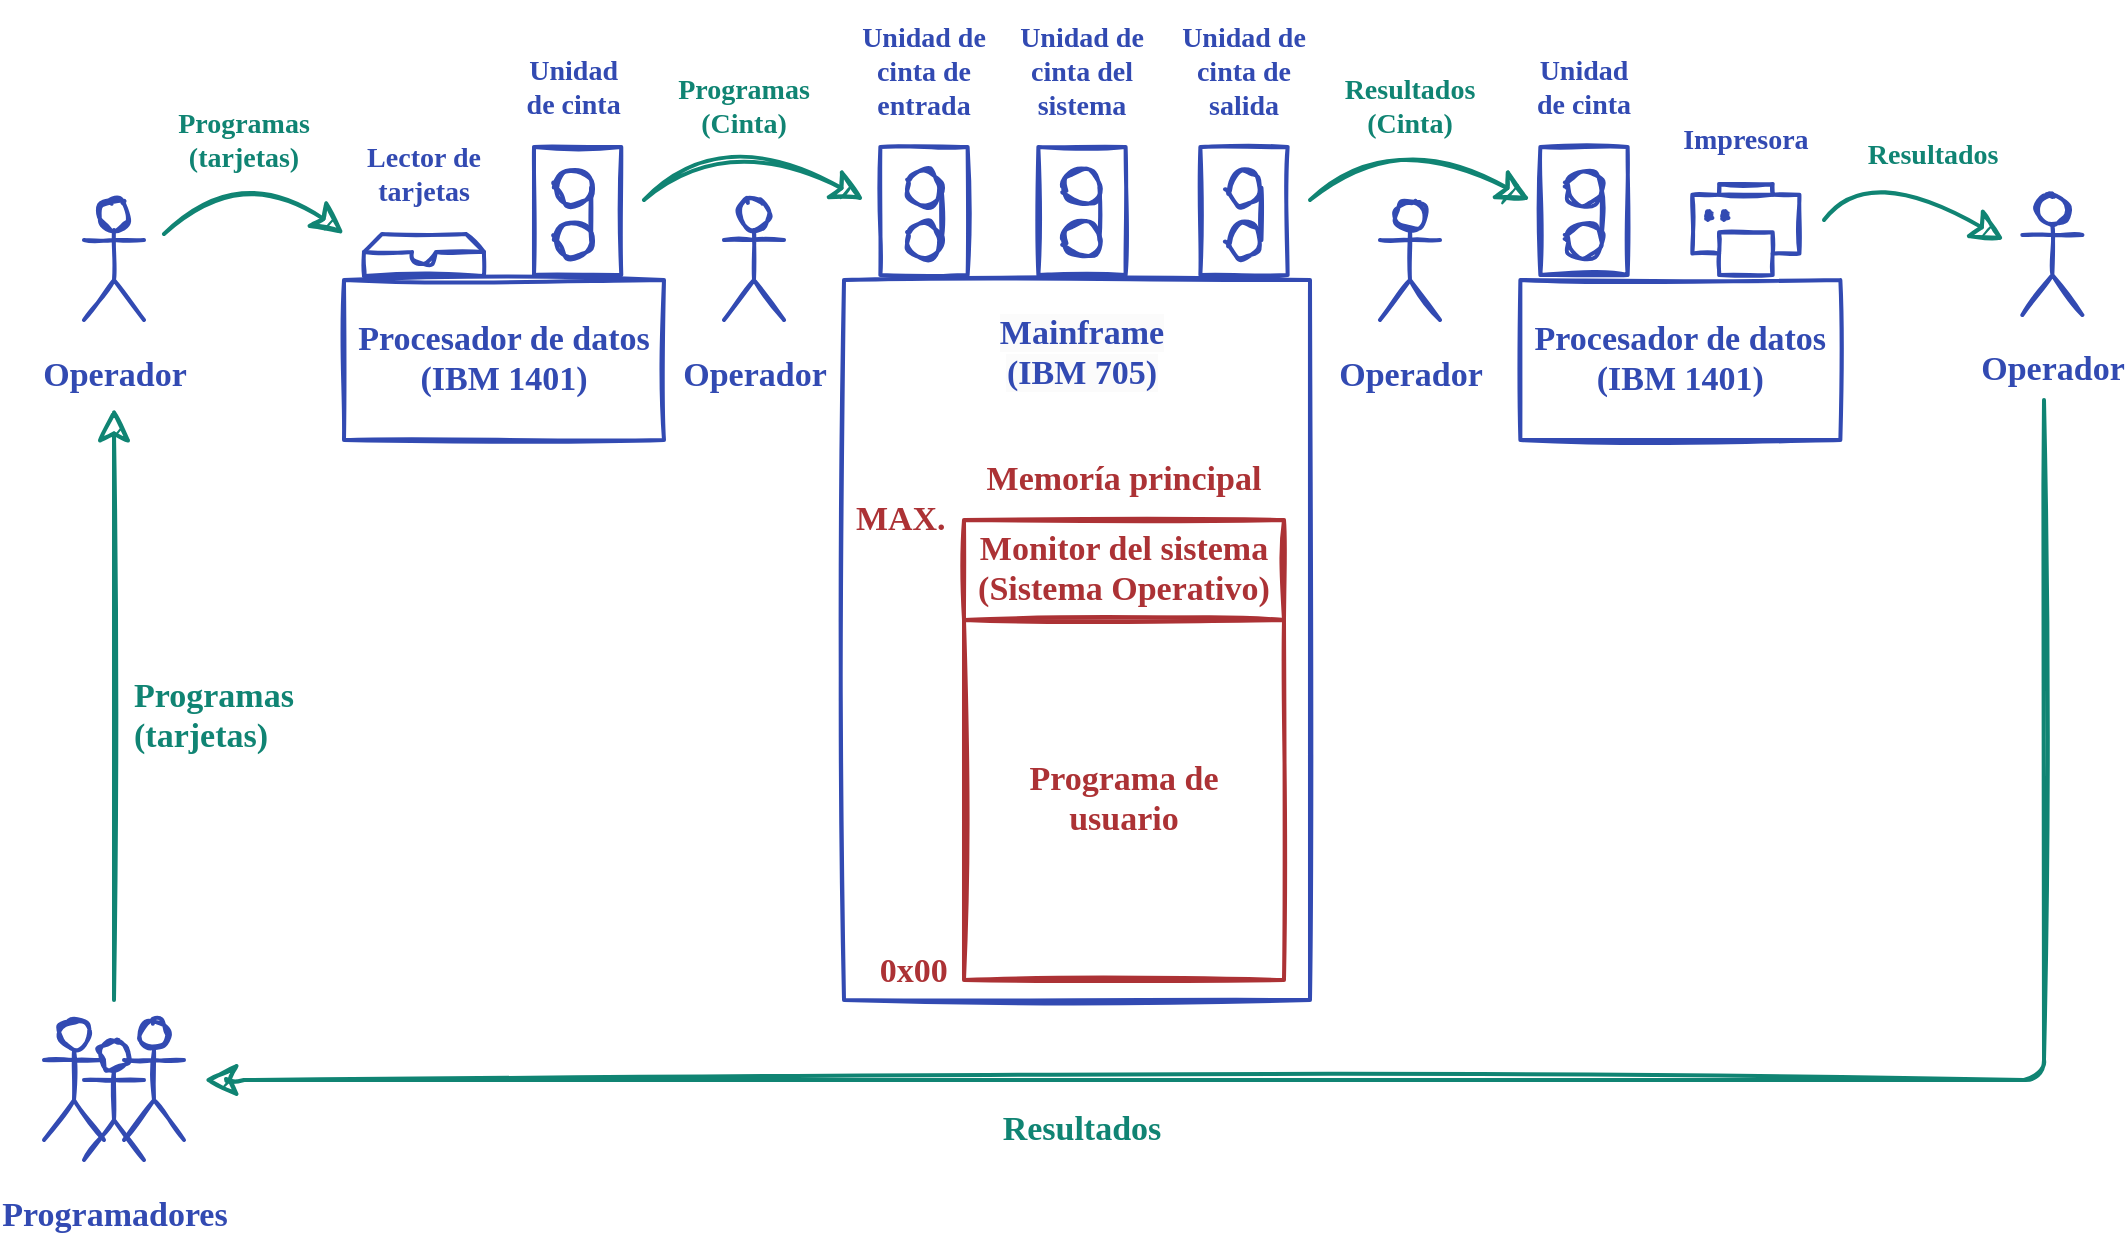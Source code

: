 <mxfile version="21.6.2" type="google">
  <diagram id="akEowiJKr_ScigKzrRVM" name="Page-1">
    <mxGraphModel grid="1" page="1" gridSize="10" guides="1" tooltips="1" connect="1" arrows="1" fold="1" pageScale="1" pageWidth="689" pageHeight="517" math="0" shadow="0">
      <root>
        <mxCell id="0" />
        <mxCell id="1" parent="0" />
        <mxCell id="sWU3HoQSWjazAfJwylr_-47" style="rounded=0;orthogonalLoop=1;jettySize=auto;html=1;endArrow=classic;fontSize=17;fontFamily=Ink Free;strokeColor=#108473;fontColor=#AC3235;strokeWidth=2;sketch=1;endSize=12;endFill=1;startSize=12;startArrow=none;startFill=0;spacingBottom=5;fontStyle=1;" edge="1" parent="1">
          <mxGeometry relative="1" as="geometry">
            <mxPoint x="55" y="1030" as="sourcePoint" />
            <mxPoint x="55" y="734" as="targetPoint" />
          </mxGeometry>
        </mxCell>
        <mxCell id="sWU3HoQSWjazAfJwylr_-2" value="Programadores&lt;br&gt;" style="shape=umlActor;verticalLabelPosition=bottom;verticalAlign=middle;html=1;fontSize=17;fontFamily=Ink Free;fillColor=none;strokeColor=#324AB2;fontColor=#324AB2;rounded=0;shadow=0;sketch=1;strokeWidth=2;spacing=20;fontStyle=1;spacingBottom=5;" vertex="1" parent="1">
          <mxGeometry x="40" y="1050" width="30" height="60" as="geometry" />
        </mxCell>
        <mxCell id="sWU3HoQSWjazAfJwylr_-50" style="orthogonalLoop=1;jettySize=auto;html=1;entryX=0;entryY=1;entryDx=0;entryDy=0;fontSize=17;fontFamily=Ink Free;strokeColor=#108473;fontColor=#AC3235;strokeWidth=2;sketch=1;endSize=12;endFill=1;startSize=12;startArrow=none;startFill=0;spacingBottom=5;fontStyle=1;curved=1;" edge="1" parent="1" target="sWU3HoQSWjazAfJwylr_-25">
          <mxGeometry relative="1" as="geometry">
            <mxPoint x="80" y="647" as="sourcePoint" />
            <Array as="points">
              <mxPoint x="120" y="610" />
            </Array>
          </mxGeometry>
        </mxCell>
        <mxCell id="sWU3HoQSWjazAfJwylr_-5" value="Operador" style="shape=umlActor;verticalLabelPosition=bottom;verticalAlign=middle;html=1;fontSize=17;fontFamily=Ink Free;fillColor=none;strokeColor=#324AB2;fontColor=#324AB2;rounded=0;shadow=0;sketch=1;strokeWidth=2;spacing=20;fontStyle=1;spacingBottom=5;" vertex="1" parent="1">
          <mxGeometry x="40" y="630" width="30" height="60" as="geometry" />
        </mxCell>
        <mxCell id="sWU3HoQSWjazAfJwylr_-8" value="" style="html=1;verticalLabelPosition=bottom;align=center;labelBackgroundColor=#ffffff;verticalAlign=middle;strokeWidth=2;strokeColor=#324AB2;shadow=0;dashed=0;shape=mxgraph.ios7.icons.printer;fontSize=17;fontFamily=Ink Free;fillColor=none;fontColor=#324AB2;rounded=0;sketch=1;spacing=20;fontStyle=1;spacingBottom=5;" vertex="1" parent="1">
          <mxGeometry x="844.18" y="622" width="53.53" height="45.5" as="geometry" />
        </mxCell>
        <mxCell id="sWU3HoQSWjazAfJwylr_-12" value="" style="html=1;verticalLabelPosition=bottom;align=center;labelBackgroundColor=#ffffff;verticalAlign=middle;strokeWidth=2;strokeColor=#324AB2;shadow=0;dashed=0;shape=mxgraph.ios7.icons.storage;fontSize=17;fontFamily=Ink Free;fillColor=none;fontColor=#324AB2;rounded=0;sketch=1;spacing=20;fontStyle=1;spacingBottom=5;" vertex="1" parent="1">
          <mxGeometry x="180" y="647" width="60" height="21" as="geometry" />
        </mxCell>
        <mxCell id="sWU3HoQSWjazAfJwylr_-14" value="Procesador de datos&#xa;(IBM 1401)" style="rounded=0;shadow=0;sketch=1;strokeWidth=2;fillColor=none;fontFamily=Ink Free;fontSize=17;spacing=20;strokeColor=#324AB2;fontColor=#324AB2;fontStyle=1;spacingBottom=5;" vertex="1" parent="1">
          <mxGeometry x="170" y="670" width="160" height="80" as="geometry" />
        </mxCell>
        <mxCell id="sWU3HoQSWjazAfJwylr_-18" value="" style="group" connectable="0" vertex="1" parent="1">
          <mxGeometry x="263" y="603.5" width="43.64" height="64" as="geometry" />
        </mxCell>
        <mxCell id="sWU3HoQSWjazAfJwylr_-16" value="" style="rounded=0;shadow=0;sketch=1;strokeWidth=2;fillColor=none;fontFamily=Ink Free;fontSize=17;spacing=20;strokeColor=#324AB2;fontColor=#324AB2;fontStyle=1;spacingBottom=5;" vertex="1" parent="sWU3HoQSWjazAfJwylr_-18">
          <mxGeometry x="2" width="43.64" height="64" as="geometry" />
        </mxCell>
        <mxCell id="sWU3HoQSWjazAfJwylr_-17" value="" style="html=1;verticalLabelPosition=bottom;align=center;labelBackgroundColor=#ffffff;verticalAlign=middle;strokeWidth=2;strokeColor=#324AB2;shadow=0;dashed=0;shape=mxgraph.ios7.icons.tape;pointerEvents=1;fontSize=17;fontFamily=Ink Free;fillColor=none;fontColor=#324AB2;rounded=0;sketch=1;spacing=20;fontStyle=1;spacingBottom=5;rotation=-90;" vertex="1" parent="sWU3HoQSWjazAfJwylr_-18">
          <mxGeometry y="24.727" width="43.64" height="17.455" as="geometry" />
        </mxCell>
        <mxCell id="sWU3HoQSWjazAfJwylr_-20" value="Procesador de datos&#xa;(IBM 1401)" style="rounded=0;shadow=0;sketch=1;strokeWidth=2;fillColor=none;fontFamily=Ink Free;fontSize=17;spacing=20;strokeColor=#324AB2;fontColor=#324AB2;fontStyle=1;spacingBottom=5;" vertex="1" parent="1">
          <mxGeometry x="758.18" y="670" width="160" height="80" as="geometry" />
        </mxCell>
        <mxCell id="sWU3HoQSWjazAfJwylr_-21" value="" style="group" connectable="0" vertex="1" parent="1">
          <mxGeometry x="768.18" y="603.5" width="43.64" height="64" as="geometry" />
        </mxCell>
        <mxCell id="sWU3HoQSWjazAfJwylr_-22" value="" style="rounded=0;shadow=0;sketch=1;strokeWidth=2;fillColor=none;fontFamily=Ink Free;fontSize=17;spacing=20;strokeColor=#324AB2;fontColor=#324AB2;fontStyle=1;spacingBottom=5;" vertex="1" parent="sWU3HoQSWjazAfJwylr_-21">
          <mxGeometry width="43.64" height="64" as="geometry" />
        </mxCell>
        <mxCell id="sWU3HoQSWjazAfJwylr_-23" value="" style="html=1;verticalLabelPosition=bottom;align=center;labelBackgroundColor=#ffffff;verticalAlign=middle;strokeWidth=2;strokeColor=#324AB2;shadow=0;dashed=0;shape=mxgraph.ios7.icons.tape;pointerEvents=1;fontSize=17;fontFamily=Ink Free;fillColor=none;fontColor=#324AB2;rounded=0;sketch=1;spacing=20;fontStyle=1;spacingBottom=5;rotation=-90;" vertex="1" parent="sWU3HoQSWjazAfJwylr_-21">
          <mxGeometry y="24.727" width="43.64" height="17.455" as="geometry" />
        </mxCell>
        <mxCell id="sWU3HoQSWjazAfJwylr_-25" value="Lector de&#xa;tarjetas" style="rounded=0;shadow=0;sketch=1;strokeWidth=2;fillColor=none;fontFamily=Ink Free;fontSize=14;spacing=20;strokeColor=none;fontColor=#324AB2;fontStyle=1;spacingBottom=5;" vertex="1" parent="1">
          <mxGeometry x="170" y="590" width="80" height="57" as="geometry" />
        </mxCell>
        <mxCell id="sWU3HoQSWjazAfJwylr_-26" value="Unidad&#xa;de cinta" style="rounded=0;shadow=0;sketch=1;strokeWidth=2;fillColor=none;fontFamily=Ink Free;fontSize=14;spacing=20;strokeColor=none;fontColor=#324AB2;fontStyle=1;spacingBottom=5;" vertex="1" parent="1">
          <mxGeometry x="244.82" y="546.5" width="80" height="57" as="geometry" />
        </mxCell>
        <mxCell id="sWU3HoQSWjazAfJwylr_-27" value="Unidad&#xa;de cinta" style="rounded=0;shadow=0;sketch=1;strokeWidth=2;fillColor=none;fontFamily=Ink Free;fontSize=14;spacing=20;strokeColor=none;fontColor=#324AB2;fontStyle=1;spacingBottom=5;" vertex="1" parent="1">
          <mxGeometry x="750" y="546.5" width="80" height="57" as="geometry" />
        </mxCell>
        <mxCell id="sWU3HoQSWjazAfJwylr_-28" value="Impresora" style="rounded=0;shadow=0;sketch=1;strokeWidth=2;fillColor=none;fontFamily=Ink Free;fontSize=14;spacing=20;strokeColor=none;fontColor=#324AB2;fontStyle=1;spacingBottom=5;" vertex="1" parent="1">
          <mxGeometry x="830.94" y="580" width="80" height="42" as="geometry" />
        </mxCell>
        <mxCell id="sWU3HoQSWjazAfJwylr_-29" value="" style="rounded=0;shadow=0;sketch=1;strokeWidth=2;fillColor=none;fontFamily=Ink Free;fontSize=17;spacing=20;strokeColor=#324AB2;fontColor=#324AB2;fontStyle=1;spacingBottom=5;" vertex="1" parent="1">
          <mxGeometry x="420" y="670" width="233" height="360" as="geometry" />
        </mxCell>
        <mxCell id="sWU3HoQSWjazAfJwylr_-30" value="" style="group" connectable="0" vertex="1" parent="1">
          <mxGeometry x="438.18" y="603.5" width="43.64" height="64" as="geometry" />
        </mxCell>
        <mxCell id="sWU3HoQSWjazAfJwylr_-31" value="" style="rounded=0;shadow=0;sketch=1;strokeWidth=2;fillColor=none;fontFamily=Ink Free;fontSize=17;spacing=20;strokeColor=#324AB2;fontColor=#324AB2;fontStyle=1;spacingBottom=5;" vertex="1" parent="sWU3HoQSWjazAfJwylr_-30">
          <mxGeometry width="43.64" height="64" as="geometry" />
        </mxCell>
        <mxCell id="sWU3HoQSWjazAfJwylr_-32" value="" style="html=1;verticalLabelPosition=bottom;align=center;labelBackgroundColor=#ffffff;verticalAlign=middle;strokeWidth=2;strokeColor=#324AB2;shadow=0;dashed=0;shape=mxgraph.ios7.icons.tape;pointerEvents=1;fontSize=17;fontFamily=Ink Free;fillColor=none;fontColor=#324AB2;rounded=0;sketch=1;spacing=20;fontStyle=1;spacingBottom=5;rotation=-90;" vertex="1" parent="sWU3HoQSWjazAfJwylr_-30">
          <mxGeometry y="24.727" width="43.64" height="17.455" as="geometry" />
        </mxCell>
        <mxCell id="sWU3HoQSWjazAfJwylr_-33" value="Unidad de&#xa;cinta de&#xa;entrada" style="rounded=0;shadow=0;sketch=1;strokeWidth=2;fillColor=none;fontFamily=Ink Free;fontSize=14;spacing=20;strokeColor=none;fontColor=#324AB2;fontStyle=1;spacingBottom=5;" vertex="1" parent="1">
          <mxGeometry x="420" y="530" width="80" height="73.5" as="geometry" />
        </mxCell>
        <mxCell id="sWU3HoQSWjazAfJwylr_-34" value="Unidad de&#xa;cinta del&#xa;sistema" style="rounded=0;shadow=0;sketch=1;strokeWidth=2;fillColor=none;fontFamily=Ink Free;fontSize=14;spacing=20;strokeColor=none;fontColor=#324AB2;fontStyle=1;spacingBottom=5;" vertex="1" parent="1">
          <mxGeometry x="499" y="530" width="80" height="73.5" as="geometry" />
        </mxCell>
        <mxCell id="sWU3HoQSWjazAfJwylr_-35" value="" style="group" connectable="0" vertex="1" parent="1">
          <mxGeometry x="517.18" y="603.5" width="43.64" height="64" as="geometry" />
        </mxCell>
        <mxCell id="sWU3HoQSWjazAfJwylr_-36" value="" style="rounded=0;shadow=0;sketch=1;strokeWidth=2;fillColor=none;fontFamily=Ink Free;fontSize=17;spacing=20;strokeColor=#324AB2;fontColor=#324AB2;fontStyle=1;spacingBottom=5;" vertex="1" parent="sWU3HoQSWjazAfJwylr_-35">
          <mxGeometry width="43.64" height="64" as="geometry" />
        </mxCell>
        <mxCell id="sWU3HoQSWjazAfJwylr_-37" value="" style="html=1;verticalLabelPosition=bottom;align=center;labelBackgroundColor=#ffffff;verticalAlign=middle;strokeWidth=2;strokeColor=#324AB2;shadow=0;dashed=0;shape=mxgraph.ios7.icons.tape;pointerEvents=1;fontSize=17;fontFamily=Ink Free;fillColor=none;fontColor=#324AB2;rounded=0;sketch=1;spacing=20;fontStyle=1;spacingBottom=5;rotation=-90;" vertex="1" parent="sWU3HoQSWjazAfJwylr_-35">
          <mxGeometry y="24.727" width="43.64" height="17.455" as="geometry" />
        </mxCell>
        <mxCell id="sWU3HoQSWjazAfJwylr_-38" value="Unidad de&#xa;cinta de&#xa;salida" style="rounded=0;shadow=0;sketch=1;strokeWidth=2;fillColor=none;fontFamily=Ink Free;fontSize=14;spacing=20;strokeColor=none;fontColor=#324AB2;fontStyle=1;spacingBottom=5;" vertex="1" parent="1">
          <mxGeometry x="580" y="530" width="80" height="73.5" as="geometry" />
        </mxCell>
        <mxCell id="sWU3HoQSWjazAfJwylr_-39" value="" style="group" connectable="0" vertex="1" parent="1">
          <mxGeometry x="598.18" y="603.5" width="43.64" height="64" as="geometry" />
        </mxCell>
        <mxCell id="sWU3HoQSWjazAfJwylr_-40" value="" style="rounded=0;shadow=0;sketch=1;strokeWidth=2;fillColor=none;fontFamily=Ink Free;fontSize=17;spacing=20;strokeColor=#324AB2;fontColor=#324AB2;fontStyle=1;spacingBottom=5;" vertex="1" parent="sWU3HoQSWjazAfJwylr_-39">
          <mxGeometry width="43.64" height="64" as="geometry" />
        </mxCell>
        <mxCell id="sWU3HoQSWjazAfJwylr_-41" value="" style="html=1;verticalLabelPosition=bottom;align=center;labelBackgroundColor=#ffffff;verticalAlign=middle;strokeWidth=2;strokeColor=#324AB2;shadow=0;dashed=0;shape=mxgraph.ios7.icons.tape;pointerEvents=1;fontSize=17;fontFamily=Ink Free;fillColor=none;fontColor=#324AB2;rounded=0;sketch=1;spacing=20;fontStyle=1;spacingBottom=5;rotation=-90;" vertex="1" parent="sWU3HoQSWjazAfJwylr_-39">
          <mxGeometry y="24.727" width="43.64" height="17.455" as="geometry" />
        </mxCell>
        <mxCell id="sWU3HoQSWjazAfJwylr_-42" value="" style="shape=umlActor;verticalLabelPosition=bottom;verticalAlign=middle;html=1;fontSize=17;fontFamily=Ink Free;fillColor=none;strokeColor=#324AB2;fontColor=#324AB2;rounded=0;shadow=0;sketch=1;strokeWidth=2;spacing=20;fontStyle=1;spacingBottom=5;" vertex="1" parent="1">
          <mxGeometry x="60" y="1040" width="30" height="60" as="geometry" />
        </mxCell>
        <mxCell id="sWU3HoQSWjazAfJwylr_-43" value="" style="shape=umlActor;verticalLabelPosition=bottom;verticalAlign=middle;html=1;fontSize=17;fontFamily=Ink Free;fillColor=none;strokeColor=#324AB2;fontColor=#324AB2;rounded=0;shadow=0;sketch=1;strokeWidth=2;spacing=20;fontStyle=1;spacingBottom=5;" vertex="1" parent="1">
          <mxGeometry x="20" y="1040" width="30" height="60" as="geometry" />
        </mxCell>
        <mxCell id="sWU3HoQSWjazAfJwylr_-48" value="Programas&#xa;(tarjetas)" style="rounded=0;shadow=0;sketch=1;strokeWidth=2;fillColor=none;fontFamily=Ink Free;fontSize=17;spacing=5;strokeColor=none;fontColor=#108473;fontStyle=1;spacingBottom=5;align=left;spacingLeft=0;" vertex="1" parent="1">
          <mxGeometry x="60" y="860" width="100" height="57" as="geometry" />
        </mxCell>
        <mxCell id="sWU3HoQSWjazAfJwylr_-51" value="Programas&#xa;(tarjetas)" style="rounded=0;shadow=0;sketch=1;strokeWidth=2;fillColor=none;fontFamily=Ink Free;fontSize=14;spacing=20;strokeColor=none;fontColor=#108473;fontStyle=1;spacingBottom=5;" vertex="1" parent="1">
          <mxGeometry x="80" y="573" width="80" height="57" as="geometry" />
        </mxCell>
        <mxCell id="sWU3HoQSWjazAfJwylr_-54" style="orthogonalLoop=1;jettySize=auto;html=1;fontSize=17;fontFamily=Ink Free;strokeColor=#108473;fontColor=#AC3235;strokeWidth=2;sketch=1;endSize=12;endFill=1;startSize=12;startArrow=none;startFill=0;spacingBottom=5;fontStyle=1;curved=1;" edge="1" parent="1">
          <mxGeometry relative="1" as="geometry">
            <mxPoint x="320" y="630" as="sourcePoint" />
            <mxPoint x="430" y="630" as="targetPoint" />
            <Array as="points">
              <mxPoint x="360" y="593" />
            </Array>
          </mxGeometry>
        </mxCell>
        <mxCell id="sWU3HoQSWjazAfJwylr_-55" value="Operador" style="shape=umlActor;verticalLabelPosition=bottom;verticalAlign=middle;html=1;fontSize=17;fontFamily=Ink Free;fillColor=none;strokeColor=#324AB2;fontColor=#324AB2;rounded=0;shadow=0;sketch=1;strokeWidth=2;spacing=20;fontStyle=1;spacingBottom=5;" vertex="1" parent="1">
          <mxGeometry x="360" y="630" width="30" height="60" as="geometry" />
        </mxCell>
        <mxCell id="sWU3HoQSWjazAfJwylr_-56" value="Programas&#xa;(Cinta)" style="rounded=0;shadow=0;sketch=1;strokeWidth=2;fillColor=none;fontFamily=Ink Free;fontSize=14;spacing=20;strokeColor=none;fontColor=#108473;fontStyle=1;spacingBottom=5;" vertex="1" parent="1">
          <mxGeometry x="330" y="556" width="80" height="57" as="geometry" />
        </mxCell>
        <mxCell id="sWU3HoQSWjazAfJwylr_-61" style="orthogonalLoop=1;jettySize=auto;html=1;fontSize=17;fontFamily=Ink Free;strokeColor=#108473;fontColor=#AC3235;strokeWidth=2;sketch=1;endSize=12;endFill=1;startSize=12;startArrow=none;startFill=0;spacingBottom=5;fontStyle=1;curved=1;" edge="1" parent="1">
          <mxGeometry relative="1" as="geometry">
            <mxPoint x="653" y="630" as="sourcePoint" />
            <mxPoint x="763" y="630" as="targetPoint" />
            <Array as="points">
              <mxPoint x="693" y="593" />
            </Array>
          </mxGeometry>
        </mxCell>
        <mxCell id="sWU3HoQSWjazAfJwylr_-62" value="Operador" style="shape=umlActor;verticalLabelPosition=bottom;verticalAlign=middle;html=1;fontSize=17;fontFamily=Ink Free;fillColor=none;strokeColor=#324AB2;fontColor=#324AB2;rounded=0;shadow=0;sketch=1;strokeWidth=2;spacing=20;fontStyle=1;spacingBottom=5;" vertex="1" parent="1">
          <mxGeometry x="688" y="630" width="30" height="60" as="geometry" />
        </mxCell>
        <mxCell id="sWU3HoQSWjazAfJwylr_-63" value="Resultados&#xa;(Cinta)" style="rounded=0;shadow=0;sketch=1;strokeWidth=2;fillColor=none;fontFamily=Ink Free;fontSize=14;spacing=20;strokeColor=none;fontColor=#108473;fontStyle=1;spacingBottom=5;" vertex="1" parent="1">
          <mxGeometry x="663" y="556" width="80" height="57" as="geometry" />
        </mxCell>
        <mxCell id="sWU3HoQSWjazAfJwylr_-64" value="Operador" style="shape=umlActor;verticalLabelPosition=bottom;verticalAlign=middle;html=1;fontSize=17;fontFamily=Ink Free;fillColor=none;strokeColor=#324AB2;fontColor=#324AB2;rounded=0;shadow=0;sketch=1;strokeWidth=2;spacing=20;fontStyle=1;spacingBottom=5;" vertex="1" parent="1">
          <mxGeometry x="1009.18" y="627.5" width="30" height="60" as="geometry" />
        </mxCell>
        <mxCell id="sWU3HoQSWjazAfJwylr_-65" style="orthogonalLoop=1;jettySize=auto;html=1;fontSize=17;fontFamily=Ink Free;strokeColor=#108473;fontColor=#AC3235;strokeWidth=2;sketch=1;endSize=12;endFill=1;startSize=12;startArrow=none;startFill=0;spacingBottom=5;fontStyle=1;curved=1;" edge="1" parent="1">
          <mxGeometry relative="1" as="geometry">
            <mxPoint x="910" y="640" as="sourcePoint" />
            <mxPoint x="1000" y="650" as="targetPoint" />
            <Array as="points">
              <mxPoint x="930" y="610" />
            </Array>
          </mxGeometry>
        </mxCell>
        <mxCell id="sWU3HoQSWjazAfJwylr_-66" value="Resultados" style="rounded=0;shadow=0;sketch=1;strokeWidth=2;fillColor=none;fontFamily=Ink Free;fontSize=14;spacing=20;strokeColor=none;fontColor=#108473;fontStyle=1;spacingBottom=5;" vertex="1" parent="1">
          <mxGeometry x="920" y="580" width="89.18" height="57" as="geometry" />
        </mxCell>
        <mxCell id="sWU3HoQSWjazAfJwylr_-68" style="orthogonalLoop=1;jettySize=auto;html=1;fontSize=17;fontFamily=Ink Free;strokeColor=#108473;fontColor=#AC3235;strokeWidth=2;sketch=1;endSize=12;endFill=1;startSize=12;startArrow=none;startFill=0;spacingBottom=5;fontStyle=1;edgeStyle=orthogonalEdgeStyle;" edge="1" parent="1">
          <mxGeometry relative="1" as="geometry">
            <mxPoint x="1020" y="730" as="sourcePoint" />
            <mxPoint x="100" y="1070" as="targetPoint" />
            <Array as="points">
              <mxPoint x="1020" y="1070" />
              <mxPoint x="110" y="1070" />
            </Array>
          </mxGeometry>
        </mxCell>
        <mxCell id="sWU3HoQSWjazAfJwylr_-69" value="Resultados" style="rounded=0;shadow=0;sketch=1;strokeWidth=2;fillColor=none;fontFamily=Ink Free;fontSize=17;spacing=20;strokeColor=none;fontColor=#108473;fontStyle=1;spacingBottom=5;" vertex="1" parent="1">
          <mxGeometry x="494.41" y="1070" width="89.18" height="50" as="geometry" />
        </mxCell>
        <mxCell id="sWU3HoQSWjazAfJwylr_-73" value="Monitor del sistema&#xa;(Sistema Operativo)" style="rounded=0;shadow=0;sketch=1;strokeWidth=2;fillColor=none;fontFamily=Ink Free;fontSize=17;spacing=20;strokeColor=#AC3235;fontColor=#AC3235;spacingBottom=5;fontStyle=1" vertex="1" parent="1">
          <mxGeometry x="480" y="790" width="160" height="50" as="geometry" />
        </mxCell>
        <mxCell id="sWU3HoQSWjazAfJwylr_-74" value="Programa de&#xa;usuario" style="rounded=0;shadow=0;sketch=1;strokeWidth=2;fillColor=default;fontFamily=Ink Free;fontSize=17;spacing=20;strokeColor=#AC3235;fontColor=#AC3235;spacingBottom=5;fontStyle=1" vertex="1" parent="1">
          <mxGeometry x="480" y="840" width="160" height="180" as="geometry" />
        </mxCell>
        <mxCell id="sWU3HoQSWjazAfJwylr_-77" value="0x00" style="text;strokeColor=none;fillColor=none;align=right;verticalAlign=middle;rounded=0;shadow=0;sketch=1;fontFamily=Ink Free;fontSize=17;fontStyle=1;spacingRight=10;fontColor=#AC3235;spacingBottom=5;" vertex="1" parent="1">
          <mxGeometry x="408.82" y="1006" width="75" height="20" as="geometry" />
        </mxCell>
        <mxCell id="sWU3HoQSWjazAfJwylr_-78" value="MAX." style="text;strokeColor=none;fillColor=none;align=right;verticalAlign=middle;rounded=0;shadow=0;sketch=1;fontFamily=Ink Free;fontSize=17;fontStyle=1;spacingRight=10;fontColor=#AC3235;spacingBottom=5;" vertex="1" parent="1">
          <mxGeometry x="407.82" y="780" width="75" height="20" as="geometry" />
        </mxCell>
        <mxCell id="sWU3HoQSWjazAfJwylr_-79" value="Memoría principal" style="text;align=center;verticalAlign=middle;rounded=0;shadow=0;sketch=1;fontFamily=Ink Free;fontSize=17;fontStyle=1;flipV=0;flipH=1;fontSource=https%3A%2F%2Full-esit-sistemas-operativos.github.io%2Fssoo-apuntes%2Ffonts%2FInkFree.woff;spacingBottom=5;fontColor=#AC3235;" vertex="1" parent="1">
          <mxGeometry x="480" y="750" width="160" height="40" as="geometry" />
        </mxCell>
        <mxCell id="sWU3HoQSWjazAfJwylr_-84" value="&lt;span style=&quot;color: rgb(50, 74, 178); font-family: &amp;quot;Ink Free&amp;quot;; font-size: 17px; font-style: normal; font-variant-ligatures: normal; font-variant-caps: normal; font-weight: 700; letter-spacing: normal; orphans: 2; text-indent: 0px; text-transform: none; widows: 2; word-spacing: 0px; -webkit-text-stroke-width: 0px; background-color: rgb(251, 251, 251); text-decoration-thickness: initial; text-decoration-style: initial; text-decoration-color: initial; float: none; display: inline !important;&quot;&gt;Mainframe&lt;/span&gt;&lt;br style=&quot;border-color: var(--border-color); padding: 0px; margin: 0px; color: rgb(50, 74, 178); font-family: &amp;quot;Ink Free&amp;quot;; font-size: 17px; font-style: normal; font-variant-ligatures: normal; font-variant-caps: normal; font-weight: 700; letter-spacing: normal; orphans: 2; text-indent: 0px; text-transform: none; widows: 2; word-spacing: 0px; -webkit-text-stroke-width: 0px; background-color: rgb(251, 251, 251); text-decoration-thickness: initial; text-decoration-style: initial; text-decoration-color: initial;&quot;&gt;&lt;span style=&quot;color: rgb(50, 74, 178); font-family: &amp;quot;Ink Free&amp;quot;; font-size: 17px; font-style: normal; font-variant-ligatures: normal; font-variant-caps: normal; font-weight: 700; letter-spacing: normal; orphans: 2; text-indent: 0px; text-transform: none; widows: 2; word-spacing: 0px; -webkit-text-stroke-width: 0px; background-color: rgb(251, 251, 251); text-decoration-thickness: initial; text-decoration-style: initial; text-decoration-color: initial; float: none; display: inline !important;&quot;&gt;(IBM 705)&lt;/span&gt;" style="text;whiteSpace=wrap;html=1;align=center;" vertex="1" parent="1">
          <mxGeometry x="479.0" y="680" width="120" height="60" as="geometry" />
        </mxCell>
      </root>
    </mxGraphModel>
  </diagram>
</mxfile>
